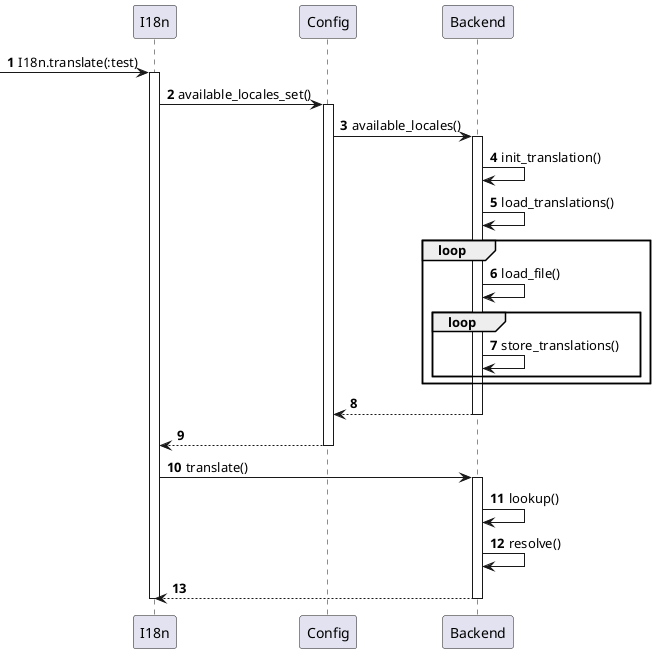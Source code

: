 @startuml
autonumber


/' load_path
-> I18n : I18n.load_path << path
I18n -> Config : load_path()
Config -> Backend : reload!()
'/

-> I18n : I18n.translate(:test)
activate I18n
I18n -> Config : available_locales_set()
activate Config
Config -> Backend : available_locales()
activate Backend
Backend -> Backend : init_translation()
Backend -> Backend : load_translations()
group loop
  Backend -> Backend : load_file()
  group loop
    Backend -> Backend : store_translations()
  end
end
Backend --> Config
deactivate Backend
Config --> I18n
deactivate Config

I18n -> Backend : translate()
activate Backend
Backend -> Backend : lookup()
Backend -> Backend : resolve()
Backend --> I18n
deactivate Backend
deactivate I18n

@enduml